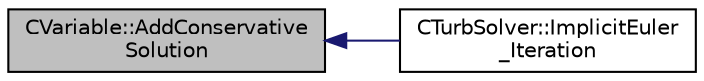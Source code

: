 digraph "CVariable::AddConservativeSolution"
{
  edge [fontname="Helvetica",fontsize="10",labelfontname="Helvetica",labelfontsize="10"];
  node [fontname="Helvetica",fontsize="10",shape=record];
  rankdir="LR";
  Node53 [label="CVariable::AddConservative\lSolution",height=0.2,width=0.4,color="black", fillcolor="grey75", style="filled", fontcolor="black"];
  Node53 -> Node54 [dir="back",color="midnightblue",fontsize="10",style="solid",fontname="Helvetica"];
  Node54 [label="CTurbSolver::ImplicitEuler\l_Iteration",height=0.2,width=0.4,color="black", fillcolor="white", style="filled",URL="$class_c_turb_solver.html#af7a0ab68fbb2925c56863df97b3ea4ee",tooltip="Update the solution using an implicit solver. "];
}
